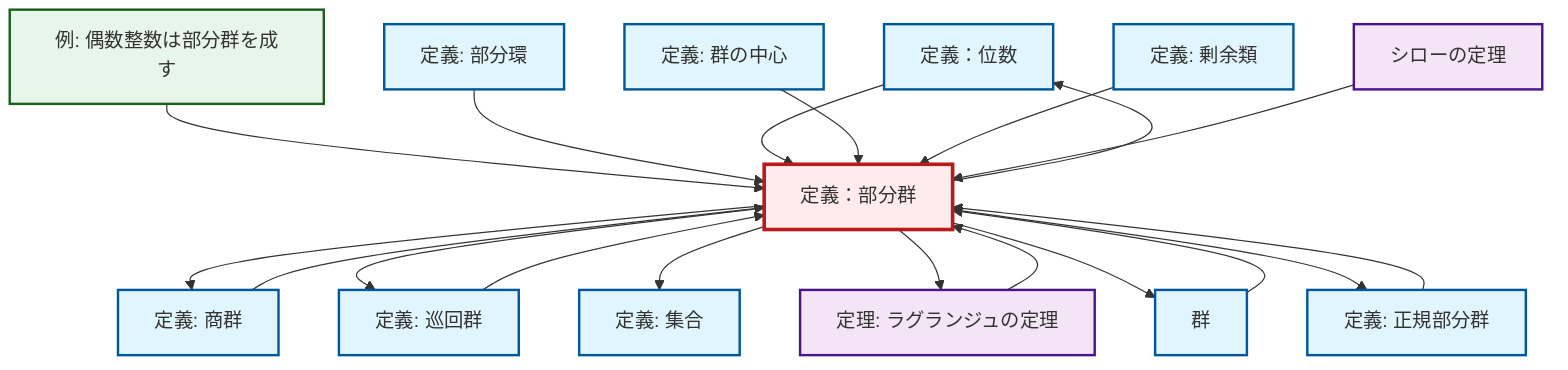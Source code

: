 graph TD
    classDef definition fill:#e1f5fe,stroke:#01579b,stroke-width:2px
    classDef theorem fill:#f3e5f5,stroke:#4a148c,stroke-width:2px
    classDef axiom fill:#fff3e0,stroke:#e65100,stroke-width:2px
    classDef example fill:#e8f5e9,stroke:#1b5e20,stroke-width:2px
    classDef current fill:#ffebee,stroke:#b71c1c,stroke-width:3px
    def-order["定義：位数"]:::definition
    ex-even-integers-subgroup["例: 偶数整数は部分群を成す"]:::example
    def-group["群"]:::definition
    def-quotient-group["定義: 商群"]:::definition
    thm-lagrange["定理: ラグランジュの定理"]:::theorem
    thm-sylow["シローの定理"]:::theorem
    def-center-of-group["定義: 群の中心"]:::definition
    def-subgroup["定義：部分群"]:::definition
    def-set["定義: 集合"]:::definition
    def-subring["定義: 部分環"]:::definition
    def-cyclic-group["定義: 巡回群"]:::definition
    def-normal-subgroup["定義: 正規部分群"]:::definition
    def-coset["定義: 剰余類"]:::definition
    ex-even-integers-subgroup --> def-subgroup
    def-subring --> def-subgroup
    def-order --> def-subgroup
    def-subgroup --> def-quotient-group
    def-subgroup --> def-order
    def-subgroup --> def-cyclic-group
    def-center-of-group --> def-subgroup
    def-subgroup --> def-set
    thm-lagrange --> def-subgroup
    def-normal-subgroup --> def-subgroup
    def-subgroup --> thm-lagrange
    def-quotient-group --> def-subgroup
    def-subgroup --> def-group
    def-coset --> def-subgroup
    def-cyclic-group --> def-subgroup
    def-group --> def-subgroup
    thm-sylow --> def-subgroup
    def-subgroup --> def-normal-subgroup
    class def-subgroup current